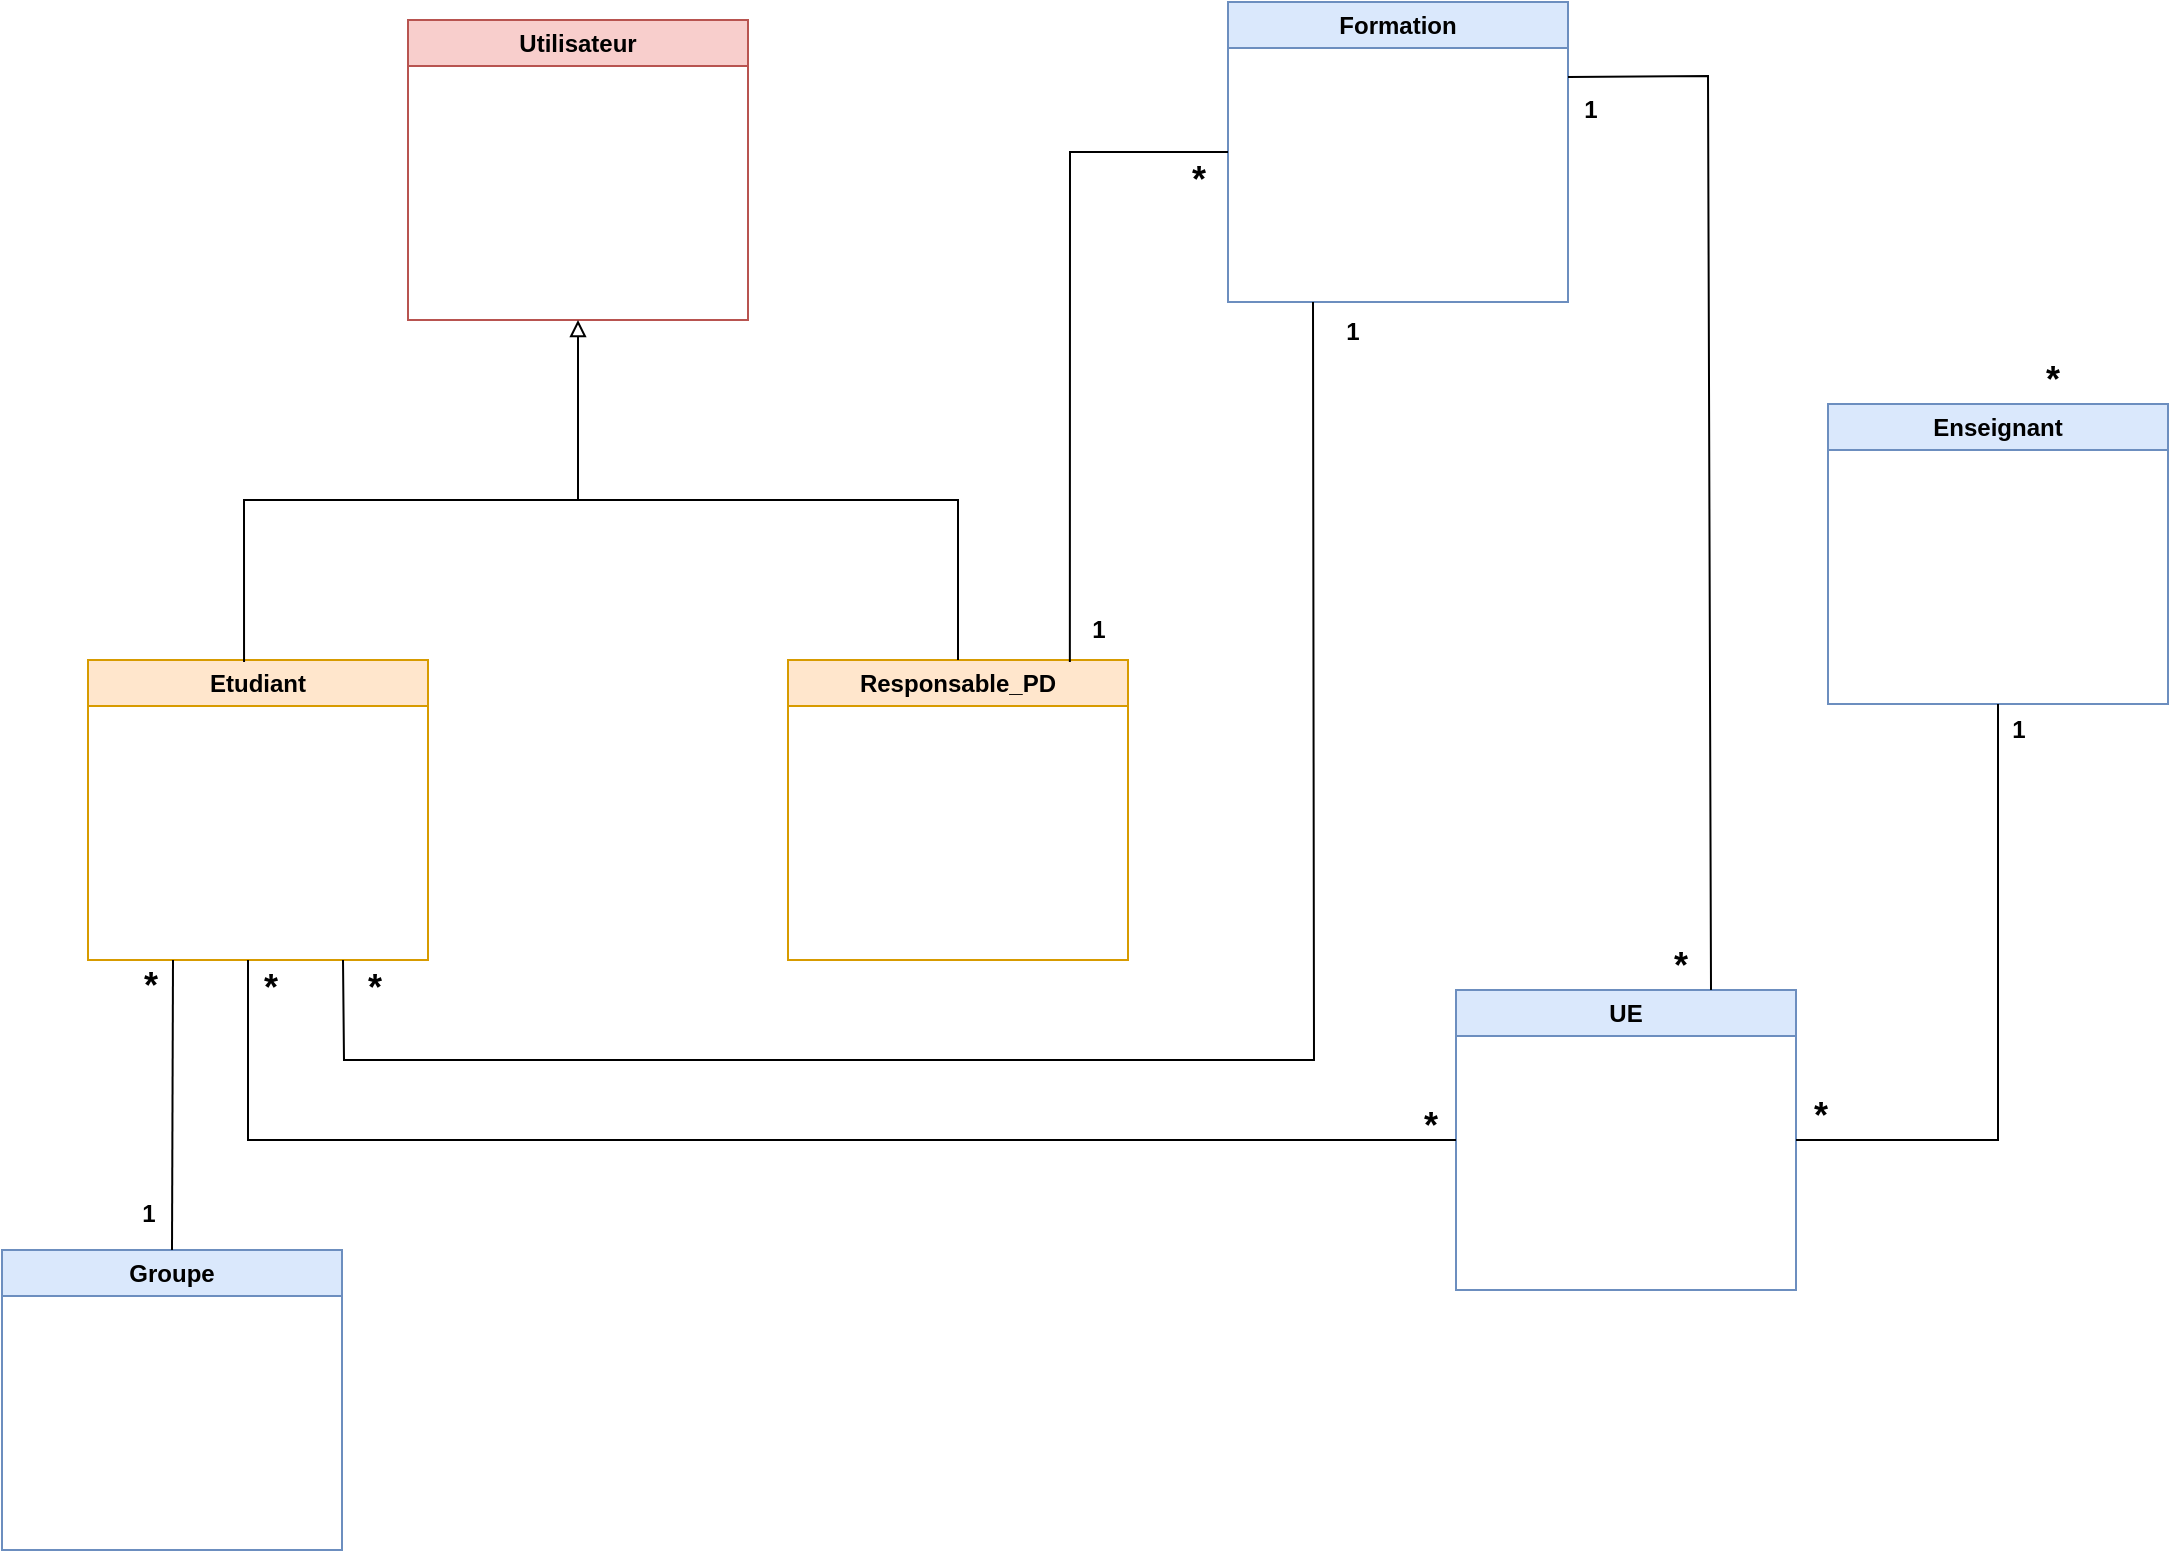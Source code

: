 <mxfile version="26.1.0">
  <diagram name="Page-1" id="4em38-e_oxkpU2NCQ4Re">
    <mxGraphModel dx="2284" dy="790" grid="1" gridSize="10" guides="1" tooltips="1" connect="1" arrows="1" fold="1" page="1" pageScale="1" pageWidth="850" pageHeight="1100" math="0" shadow="0">
      <root>
        <mxCell id="0" />
        <mxCell id="1" parent="0" />
        <mxCell id="30R2aj_f_8e6WxKDv88X-1" value="Utilisateur" style="swimlane;whiteSpace=wrap;html=1;fillColor=#f8cecc;strokeColor=#b85450;" parent="1" vertex="1">
          <mxGeometry x="160" y="120" width="170" height="150" as="geometry" />
        </mxCell>
        <mxCell id="30R2aj_f_8e6WxKDv88X-2" value="Etudiant" style="swimlane;whiteSpace=wrap;html=1;fillColor=#ffe6cc;strokeColor=#d79b00;" parent="1" vertex="1">
          <mxGeometry y="440" width="170" height="150" as="geometry" />
        </mxCell>
        <mxCell id="30R2aj_f_8e6WxKDv88X-3" value="Responsable_PD" style="swimlane;whiteSpace=wrap;html=1;fillColor=#ffe6cc;strokeColor=#d79b00;" parent="1" vertex="1">
          <mxGeometry x="350" y="440" width="170" height="150" as="geometry" />
        </mxCell>
        <mxCell id="30R2aj_f_8e6WxKDv88X-4" value="" style="endArrow=block;html=1;rounded=0;entryX=0.5;entryY=1;entryDx=0;entryDy=0;exitX=0.459;exitY=0.007;exitDx=0;exitDy=0;exitPerimeter=0;endFill=0;" parent="1" source="30R2aj_f_8e6WxKDv88X-2" target="30R2aj_f_8e6WxKDv88X-1" edge="1">
          <mxGeometry width="50" height="50" relative="1" as="geometry">
            <mxPoint x="400" y="440" as="sourcePoint" />
            <mxPoint x="450" y="390" as="targetPoint" />
            <Array as="points">
              <mxPoint x="78" y="360" />
              <mxPoint x="245" y="360" />
            </Array>
          </mxGeometry>
        </mxCell>
        <mxCell id="30R2aj_f_8e6WxKDv88X-6" value="" style="endArrow=none;html=1;rounded=0;entryX=0.5;entryY=0;entryDx=0;entryDy=0;" parent="1" target="30R2aj_f_8e6WxKDv88X-3" edge="1">
          <mxGeometry width="50" height="50" relative="1" as="geometry">
            <mxPoint x="240" y="360" as="sourcePoint" />
            <mxPoint x="450" y="390" as="targetPoint" />
            <Array as="points">
              <mxPoint x="435" y="360" />
            </Array>
          </mxGeometry>
        </mxCell>
        <mxCell id="30R2aj_f_8e6WxKDv88X-7" value="Formation" style="swimlane;whiteSpace=wrap;html=1;fillColor=#dae8fc;strokeColor=#6c8ebf;" parent="1" vertex="1">
          <mxGeometry x="570" y="111" width="170" height="150" as="geometry" />
        </mxCell>
        <mxCell id="30R2aj_f_8e6WxKDv88X-8" value="Groupe" style="swimlane;whiteSpace=wrap;html=1;fillColor=#dae8fc;strokeColor=#6c8ebf;" parent="1" vertex="1">
          <mxGeometry x="-43" y="735" width="170" height="150" as="geometry" />
        </mxCell>
        <mxCell id="30R2aj_f_8e6WxKDv88X-9" value="" style="endArrow=none;html=1;rounded=0;exitX=0.25;exitY=1;exitDx=0;exitDy=0;entryX=0.5;entryY=0;entryDx=0;entryDy=0;" parent="1" source="30R2aj_f_8e6WxKDv88X-2" target="30R2aj_f_8e6WxKDv88X-8" edge="1">
          <mxGeometry width="50" height="50" relative="1" as="geometry">
            <mxPoint x="400" y="440" as="sourcePoint" />
            <mxPoint x="450" y="390" as="targetPoint" />
          </mxGeometry>
        </mxCell>
        <mxCell id="30R2aj_f_8e6WxKDv88X-10" value="UE" style="swimlane;whiteSpace=wrap;html=1;fillColor=#dae8fc;strokeColor=#6c8ebf;" parent="1" vertex="1">
          <mxGeometry x="684" y="605" width="170" height="150" as="geometry" />
        </mxCell>
        <mxCell id="s6Hme0I-j2a60eQA-5Ro-1" value="" style="endArrow=none;html=1;rounded=0;entryX=0;entryY=0.5;entryDx=0;entryDy=0;" parent="1" target="30R2aj_f_8e6WxKDv88X-10" edge="1">
          <mxGeometry width="50" height="50" relative="1" as="geometry">
            <mxPoint x="80" y="590" as="sourcePoint" />
            <mxPoint x="450" y="450" as="targetPoint" />
            <Array as="points">
              <mxPoint x="80" y="680" />
            </Array>
          </mxGeometry>
        </mxCell>
        <mxCell id="s6Hme0I-j2a60eQA-5Ro-2" value="" style="endArrow=none;html=1;rounded=0;exitX=0.75;exitY=0;exitDx=0;exitDy=0;entryX=1;entryY=0.25;entryDx=0;entryDy=0;" parent="1" source="30R2aj_f_8e6WxKDv88X-10" target="30R2aj_f_8e6WxKDv88X-7" edge="1">
          <mxGeometry width="50" height="50" relative="1" as="geometry">
            <mxPoint x="400" y="500" as="sourcePoint" />
            <mxPoint x="450" y="450" as="targetPoint" />
            <Array as="points">
              <mxPoint x="810" y="148" />
            </Array>
          </mxGeometry>
        </mxCell>
        <mxCell id="s6Hme0I-j2a60eQA-5Ro-3" value="" style="endArrow=none;html=1;rounded=0;entryX=0.25;entryY=1;entryDx=0;entryDy=0;exitX=0.75;exitY=1;exitDx=0;exitDy=0;" parent="1" source="30R2aj_f_8e6WxKDv88X-2" target="30R2aj_f_8e6WxKDv88X-7" edge="1">
          <mxGeometry width="50" height="50" relative="1" as="geometry">
            <mxPoint x="400" y="500" as="sourcePoint" />
            <mxPoint x="450" y="450" as="targetPoint" />
            <Array as="points">
              <mxPoint x="128" y="640" />
              <mxPoint x="613" y="640" />
            </Array>
          </mxGeometry>
        </mxCell>
        <mxCell id="s6Hme0I-j2a60eQA-5Ro-4" value="&lt;b&gt;&lt;font style=&quot;font-size: 18px;&quot;&gt;*&lt;/font&gt;&lt;/b&gt;" style="text;html=1;align=center;verticalAlign=middle;resizable=0;points=[];autosize=1;strokeColor=none;fillColor=none;" parent="1" vertex="1">
          <mxGeometry x="16" y="583" width="30" height="40" as="geometry" />
        </mxCell>
        <mxCell id="s6Hme0I-j2a60eQA-5Ro-6" value="&lt;b&gt;&lt;font style=&quot;font-size: 18px;&quot;&gt;*&lt;/font&gt;&lt;/b&gt;" style="text;html=1;align=center;verticalAlign=middle;resizable=0;points=[];autosize=1;strokeColor=none;fillColor=none;" parent="1" vertex="1">
          <mxGeometry x="656" y="653" width="30" height="40" as="geometry" />
        </mxCell>
        <mxCell id="s6Hme0I-j2a60eQA-5Ro-7" value="&lt;b&gt;1&lt;/b&gt;" style="text;html=1;align=center;verticalAlign=middle;resizable=0;points=[];autosize=1;strokeColor=none;fillColor=none;" parent="1" vertex="1">
          <mxGeometry x="15" y="702" width="30" height="30" as="geometry" />
        </mxCell>
        <mxCell id="s6Hme0I-j2a60eQA-5Ro-9" value="&lt;b&gt;&lt;font style=&quot;font-size: 18px;&quot;&gt;*&lt;/font&gt;&lt;/b&gt;" style="text;html=1;align=center;verticalAlign=middle;resizable=0;points=[];autosize=1;strokeColor=none;fillColor=none;" parent="1" vertex="1">
          <mxGeometry x="76" y="584" width="30" height="40" as="geometry" />
        </mxCell>
        <mxCell id="s6Hme0I-j2a60eQA-5Ro-10" value="&lt;b&gt;1&lt;/b&gt;" style="text;html=1;align=center;verticalAlign=middle;resizable=0;points=[];autosize=1;strokeColor=none;fillColor=none;" parent="1" vertex="1">
          <mxGeometry x="736" y="150" width="30" height="30" as="geometry" />
        </mxCell>
        <mxCell id="s6Hme0I-j2a60eQA-5Ro-11" value="&lt;b&gt;&lt;font style=&quot;font-size: 18px;&quot;&gt;*&lt;/font&gt;&lt;/b&gt;" style="text;html=1;align=center;verticalAlign=middle;resizable=0;points=[];autosize=1;strokeColor=none;fillColor=none;" parent="1" vertex="1">
          <mxGeometry x="781" y="573" width="30" height="40" as="geometry" />
        </mxCell>
        <mxCell id="s6Hme0I-j2a60eQA-5Ro-12" value="&lt;b&gt;&lt;font style=&quot;font-size: 18px;&quot;&gt;*&lt;/font&gt;&lt;/b&gt;" style="text;html=1;align=center;verticalAlign=middle;resizable=0;points=[];autosize=1;strokeColor=none;fillColor=none;" parent="1" vertex="1">
          <mxGeometry x="128" y="584" width="30" height="40" as="geometry" />
        </mxCell>
        <mxCell id="s6Hme0I-j2a60eQA-5Ro-13" value="&lt;b&gt;1&lt;/b&gt;" style="text;html=1;align=center;verticalAlign=middle;resizable=0;points=[];autosize=1;strokeColor=none;fillColor=none;" parent="1" vertex="1">
          <mxGeometry x="617" y="261" width="30" height="30" as="geometry" />
        </mxCell>
        <mxCell id="s6Hme0I-j2a60eQA-5Ro-14" value="" style="endArrow=none;html=1;rounded=0;entryX=0;entryY=0.5;entryDx=0;entryDy=0;exitX=0.829;exitY=0.007;exitDx=0;exitDy=0;exitPerimeter=0;" parent="1" source="30R2aj_f_8e6WxKDv88X-3" target="30R2aj_f_8e6WxKDv88X-7" edge="1">
          <mxGeometry width="50" height="50" relative="1" as="geometry">
            <mxPoint x="400" y="560" as="sourcePoint" />
            <mxPoint x="450" y="510" as="targetPoint" />
            <Array as="points">
              <mxPoint x="491" y="186" />
            </Array>
          </mxGeometry>
        </mxCell>
        <mxCell id="s6Hme0I-j2a60eQA-5Ro-16" value="&lt;b&gt;&lt;font style=&quot;font-size: 18px;&quot;&gt;*&lt;/font&gt;&lt;/b&gt;" style="text;html=1;align=center;verticalAlign=middle;resizable=0;points=[];autosize=1;strokeColor=none;fillColor=none;" parent="1" vertex="1">
          <mxGeometry x="540" y="180" width="30" height="40" as="geometry" />
        </mxCell>
        <mxCell id="s6Hme0I-j2a60eQA-5Ro-17" value="&lt;b&gt;1&lt;/b&gt;" style="text;html=1;align=center;verticalAlign=middle;resizable=0;points=[];autosize=1;strokeColor=none;fillColor=none;" parent="1" vertex="1">
          <mxGeometry x="490" y="410" width="30" height="30" as="geometry" />
        </mxCell>
        <mxCell id="OgOkZ-WOsLlC5E4rmSDs-1" value="Enseignant" style="swimlane;whiteSpace=wrap;html=1;fillColor=#dae8fc;strokeColor=#6c8ebf;" vertex="1" parent="1">
          <mxGeometry x="870" y="312" width="170" height="150" as="geometry" />
        </mxCell>
        <mxCell id="OgOkZ-WOsLlC5E4rmSDs-2" value="&lt;b&gt;&lt;font style=&quot;font-size: 18px;&quot;&gt;*&lt;/font&gt;&lt;/b&gt;" style="text;html=1;align=center;verticalAlign=middle;resizable=0;points=[];autosize=1;strokeColor=none;fillColor=none;" vertex="1" parent="1">
          <mxGeometry x="967" y="280" width="30" height="40" as="geometry" />
        </mxCell>
        <mxCell id="OgOkZ-WOsLlC5E4rmSDs-3" value="" style="endArrow=none;html=1;rounded=0;entryX=0.5;entryY=1;entryDx=0;entryDy=0;exitX=1;exitY=0.5;exitDx=0;exitDy=0;" edge="1" parent="1" source="30R2aj_f_8e6WxKDv88X-10" target="OgOkZ-WOsLlC5E4rmSDs-1">
          <mxGeometry width="50" height="50" relative="1" as="geometry">
            <mxPoint x="420" y="550" as="sourcePoint" />
            <mxPoint x="470" y="500" as="targetPoint" />
            <Array as="points">
              <mxPoint x="955" y="680" />
            </Array>
          </mxGeometry>
        </mxCell>
        <mxCell id="OgOkZ-WOsLlC5E4rmSDs-4" value="&lt;b&gt;1&lt;/b&gt;" style="text;html=1;align=center;verticalAlign=middle;resizable=0;points=[];autosize=1;strokeColor=none;fillColor=none;" vertex="1" parent="1">
          <mxGeometry x="950" y="460" width="30" height="30" as="geometry" />
        </mxCell>
        <mxCell id="OgOkZ-WOsLlC5E4rmSDs-5" value="&lt;b&gt;&lt;font style=&quot;font-size: 18px;&quot;&gt;*&lt;/font&gt;&lt;/b&gt;" style="text;html=1;align=center;verticalAlign=middle;resizable=0;points=[];autosize=1;strokeColor=none;fillColor=none;" vertex="1" parent="1">
          <mxGeometry x="851" y="648" width="30" height="40" as="geometry" />
        </mxCell>
      </root>
    </mxGraphModel>
  </diagram>
</mxfile>
